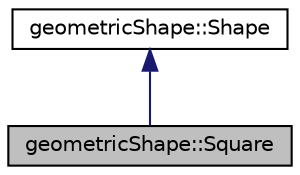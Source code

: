 digraph "geometricShape::Square"
{
  edge [fontname="Helvetica",fontsize="10",labelfontname="Helvetica",labelfontsize="10"];
  node [fontname="Helvetica",fontsize="10",shape=record];
  Node2 [label="geometricShape::Square",height=0.2,width=0.4,color="black", fillcolor="grey75", style="filled", fontcolor="black"];
  Node3 -> Node2 [dir="back",color="midnightblue",fontsize="10",style="solid",fontname="Helvetica"];
  Node3 [label="geometricShape::Shape",height=0.2,width=0.4,color="black", fillcolor="white", style="filled",URL="$classgeometric_shape_1_1_shape.html",tooltip="Shape. La class Shape est la class mère des figures du tangram elle permet aprés héritage de construi..."];
}
